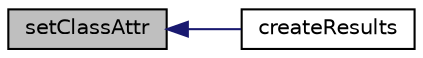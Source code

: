 digraph "setClassAttr"
{
  edge [fontname="Helvetica",fontsize="10",labelfontname="Helvetica",labelfontsize="10"];
  node [fontname="Helvetica",fontsize="10",shape=record];
  rankdir="LR";
  Node1 [label="setClassAttr",height=0.2,width=0.4,color="black", fillcolor="grey75", style="filled", fontcolor="black"];
  Node1 -> Node2 [dir="back",color="midnightblue",fontsize="10",style="solid",fontname="Helvetica"];
  Node2 [label="createResults",height=0.2,width=0.4,color="black", fillcolor="white", style="filled",URL="$search_8js.html#a6b2c651120de3ed1dcf0d85341d51895"];
}
